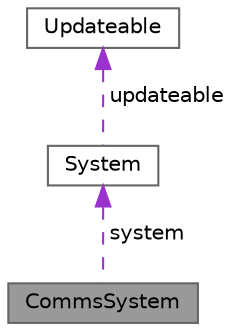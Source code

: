 digraph "CommsSystem"
{
 // LATEX_PDF_SIZE
  bgcolor="transparent";
  edge [fontname=Helvetica,fontsize=10,labelfontname=Helvetica,labelfontsize=10];
  node [fontname=Helvetica,fontsize=10,shape=box,height=0.2,width=0.4];
  Node1 [label="CommsSystem",height=0.2,width=0.4,color="gray40", fillcolor="grey60", style="filled", fontcolor="black",tooltip=" "];
  Node2 -> Node1 [dir="back",color="darkorchid3",style="dashed",label=" system" ];
  Node2 [label="System",height=0.2,width=0.4,color="gray40", fillcolor="white", style="filled",URL="$structSystem.html",tooltip=" "];
  Node3 -> Node2 [dir="back",color="darkorchid3",style="dashed",label=" updateable" ];
  Node3 [label="Updateable",height=0.2,width=0.4,color="gray40", fillcolor="white", style="filled",URL="$structUpdateable.html",tooltip=" "];
}
